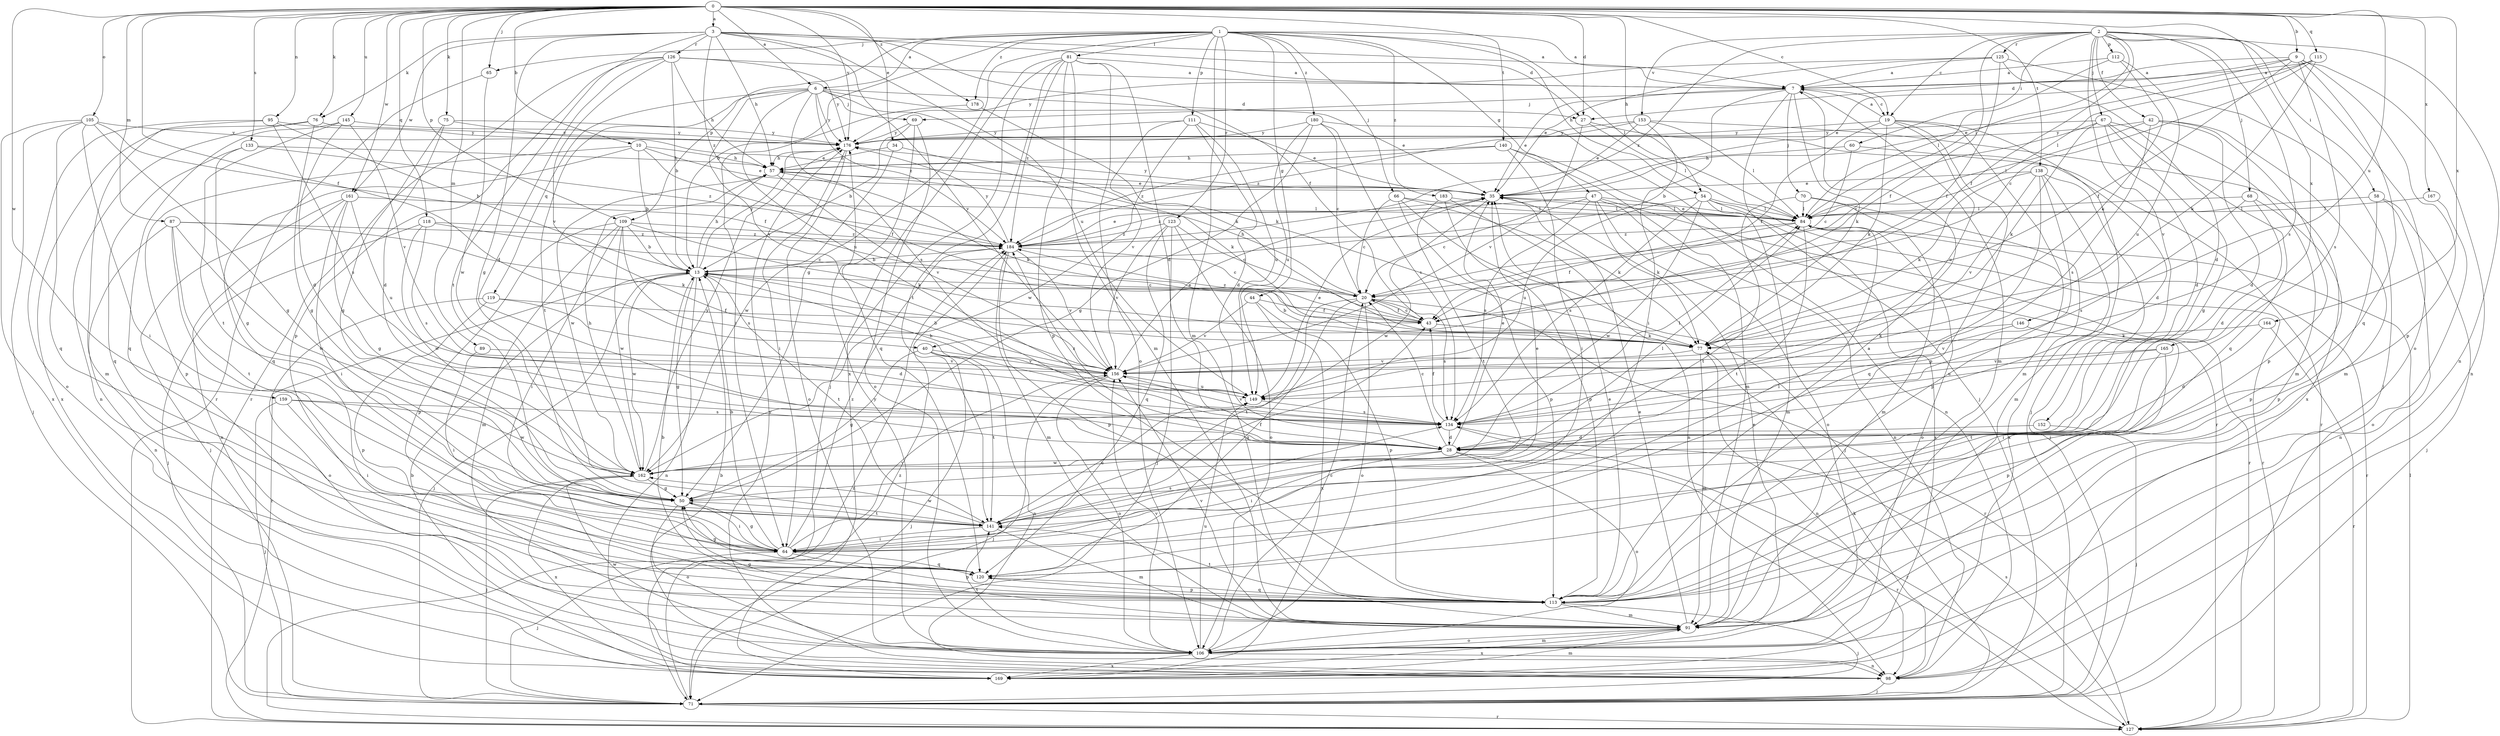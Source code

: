 strict digraph  {
0;
1;
2;
3;
6;
7;
9;
10;
13;
19;
20;
27;
28;
34;
35;
40;
42;
43;
44;
47;
50;
54;
57;
58;
60;
64;
65;
66;
67;
68;
69;
70;
71;
75;
76;
77;
81;
84;
87;
89;
91;
95;
98;
105;
106;
109;
111;
112;
113;
115;
118;
119;
120;
123;
125;
126;
127;
133;
134;
138;
140;
141;
145;
146;
149;
152;
153;
156;
159;
161;
162;
164;
165;
167;
169;
176;
178;
180;
183;
184;
0 -> 3  [label=a];
0 -> 6  [label=a];
0 -> 9  [label=b];
0 -> 10  [label=b];
0 -> 19  [label=c];
0 -> 27  [label=d];
0 -> 34  [label=e];
0 -> 40  [label=f];
0 -> 54  [label=h];
0 -> 65  [label=j];
0 -> 75  [label=k];
0 -> 76  [label=k];
0 -> 87  [label=m];
0 -> 89  [label=m];
0 -> 95  [label=n];
0 -> 105  [label=o];
0 -> 109  [label=p];
0 -> 115  [label=q];
0 -> 118  [label=q];
0 -> 133  [label=s];
0 -> 138  [label=t];
0 -> 140  [label=t];
0 -> 145  [label=u];
0 -> 146  [label=u];
0 -> 159  [label=w];
0 -> 161  [label=w];
0 -> 164  [label=x];
0 -> 165  [label=x];
0 -> 167  [label=x];
0 -> 176  [label=y];
0 -> 178  [label=z];
1 -> 6  [label=a];
1 -> 7  [label=a];
1 -> 13  [label=b];
1 -> 44  [label=g];
1 -> 47  [label=g];
1 -> 50  [label=g];
1 -> 54  [label=h];
1 -> 65  [label=j];
1 -> 66  [label=j];
1 -> 81  [label=l];
1 -> 84  [label=l];
1 -> 91  [label=m];
1 -> 109  [label=p];
1 -> 111  [label=p];
1 -> 123  [label=r];
1 -> 178  [label=z];
1 -> 180  [label=z];
1 -> 183  [label=z];
2 -> 19  [label=c];
2 -> 40  [label=f];
2 -> 42  [label=f];
2 -> 43  [label=f];
2 -> 58  [label=i];
2 -> 60  [label=i];
2 -> 67  [label=j];
2 -> 68  [label=j];
2 -> 84  [label=l];
2 -> 98  [label=n];
2 -> 106  [label=o];
2 -> 112  [label=p];
2 -> 125  [label=r];
2 -> 134  [label=s];
2 -> 152  [label=v];
2 -> 153  [label=v];
2 -> 184  [label=z];
3 -> 7  [label=a];
3 -> 27  [label=d];
3 -> 43  [label=f];
3 -> 50  [label=g];
3 -> 57  [label=h];
3 -> 76  [label=k];
3 -> 126  [label=r];
3 -> 141  [label=t];
3 -> 149  [label=u];
3 -> 156  [label=v];
3 -> 161  [label=w];
3 -> 184  [label=z];
6 -> 27  [label=d];
6 -> 35  [label=e];
6 -> 69  [label=j];
6 -> 77  [label=k];
6 -> 119  [label=q];
6 -> 134  [label=s];
6 -> 141  [label=t];
6 -> 149  [label=u];
6 -> 156  [label=v];
6 -> 176  [label=y];
6 -> 184  [label=z];
7 -> 19  [label=c];
7 -> 35  [label=e];
7 -> 64  [label=i];
7 -> 69  [label=j];
7 -> 70  [label=j];
7 -> 71  [label=j];
7 -> 77  [label=k];
7 -> 91  [label=m];
9 -> 7  [label=a];
9 -> 27  [label=d];
9 -> 35  [label=e];
9 -> 43  [label=f];
9 -> 98  [label=n];
9 -> 113  [label=p];
9 -> 120  [label=q];
9 -> 134  [label=s];
10 -> 13  [label=b];
10 -> 35  [label=e];
10 -> 43  [label=f];
10 -> 57  [label=h];
10 -> 113  [label=p];
10 -> 120  [label=q];
13 -> 20  [label=c];
13 -> 50  [label=g];
13 -> 57  [label=h];
13 -> 71  [label=j];
13 -> 98  [label=n];
13 -> 127  [label=r];
13 -> 141  [label=t];
13 -> 162  [label=w];
13 -> 176  [label=y];
19 -> 7  [label=a];
19 -> 43  [label=f];
19 -> 71  [label=j];
19 -> 77  [label=k];
19 -> 91  [label=m];
19 -> 113  [label=p];
19 -> 149  [label=u];
19 -> 176  [label=y];
20 -> 43  [label=f];
20 -> 57  [label=h];
20 -> 106  [label=o];
20 -> 120  [label=q];
20 -> 127  [label=r];
20 -> 134  [label=s];
20 -> 141  [label=t];
27 -> 84  [label=l];
27 -> 127  [label=r];
27 -> 156  [label=v];
28 -> 20  [label=c];
28 -> 35  [label=e];
28 -> 64  [label=i];
28 -> 106  [label=o];
28 -> 127  [label=r];
28 -> 162  [label=w];
28 -> 184  [label=z];
34 -> 57  [label=h];
34 -> 77  [label=k];
34 -> 162  [label=w];
35 -> 84  [label=l];
35 -> 162  [label=w];
35 -> 176  [label=y];
40 -> 50  [label=g];
40 -> 71  [label=j];
40 -> 98  [label=n];
40 -> 141  [label=t];
40 -> 156  [label=v];
42 -> 28  [label=d];
42 -> 84  [label=l];
42 -> 91  [label=m];
42 -> 113  [label=p];
42 -> 134  [label=s];
42 -> 176  [label=y];
43 -> 20  [label=c];
43 -> 77  [label=k];
43 -> 184  [label=z];
44 -> 43  [label=f];
44 -> 113  [label=p];
44 -> 156  [label=v];
44 -> 169  [label=x];
47 -> 20  [label=c];
47 -> 77  [label=k];
47 -> 84  [label=l];
47 -> 98  [label=n];
47 -> 106  [label=o];
47 -> 127  [label=r];
47 -> 134  [label=s];
47 -> 184  [label=z];
50 -> 35  [label=e];
50 -> 64  [label=i];
50 -> 106  [label=o];
50 -> 141  [label=t];
54 -> 84  [label=l];
54 -> 91  [label=m];
54 -> 127  [label=r];
54 -> 134  [label=s];
54 -> 149  [label=u];
54 -> 162  [label=w];
54 -> 169  [label=x];
57 -> 35  [label=e];
57 -> 77  [label=k];
57 -> 156  [label=v];
57 -> 162  [label=w];
58 -> 71  [label=j];
58 -> 84  [label=l];
58 -> 98  [label=n];
58 -> 113  [label=p];
60 -> 20  [label=c];
60 -> 28  [label=d];
60 -> 57  [label=h];
64 -> 13  [label=b];
64 -> 50  [label=g];
64 -> 71  [label=j];
64 -> 84  [label=l];
64 -> 113  [label=p];
64 -> 120  [label=q];
64 -> 134  [label=s];
64 -> 156  [label=v];
64 -> 184  [label=z];
65 -> 127  [label=r];
65 -> 162  [label=w];
66 -> 20  [label=c];
66 -> 71  [label=j];
66 -> 77  [label=k];
66 -> 84  [label=l];
66 -> 113  [label=p];
67 -> 20  [label=c];
67 -> 28  [label=d];
67 -> 50  [label=g];
67 -> 77  [label=k];
67 -> 91  [label=m];
67 -> 120  [label=q];
67 -> 176  [label=y];
68 -> 28  [label=d];
68 -> 84  [label=l];
68 -> 113  [label=p];
68 -> 134  [label=s];
69 -> 13  [label=b];
69 -> 106  [label=o];
69 -> 120  [label=q];
69 -> 176  [label=y];
70 -> 84  [label=l];
70 -> 91  [label=m];
70 -> 141  [label=t];
70 -> 169  [label=x];
71 -> 127  [label=r];
71 -> 184  [label=z];
75 -> 28  [label=d];
75 -> 35  [label=e];
75 -> 50  [label=g];
75 -> 176  [label=y];
76 -> 50  [label=g];
76 -> 98  [label=n];
76 -> 169  [label=x];
76 -> 176  [label=y];
77 -> 13  [label=b];
77 -> 91  [label=m];
77 -> 98  [label=n];
77 -> 156  [label=v];
81 -> 7  [label=a];
81 -> 28  [label=d];
81 -> 71  [label=j];
81 -> 91  [label=m];
81 -> 106  [label=o];
81 -> 113  [label=p];
81 -> 141  [label=t];
81 -> 169  [label=x];
81 -> 184  [label=z];
84 -> 35  [label=e];
84 -> 43  [label=f];
84 -> 106  [label=o];
84 -> 127  [label=r];
84 -> 141  [label=t];
84 -> 184  [label=z];
87 -> 64  [label=i];
87 -> 77  [label=k];
87 -> 98  [label=n];
87 -> 141  [label=t];
87 -> 162  [label=w];
87 -> 184  [label=z];
89 -> 64  [label=i];
89 -> 156  [label=v];
91 -> 35  [label=e];
91 -> 50  [label=g];
91 -> 106  [label=o];
91 -> 156  [label=v];
91 -> 169  [label=x];
95 -> 13  [label=b];
95 -> 91  [label=m];
95 -> 106  [label=o];
95 -> 134  [label=s];
95 -> 176  [label=y];
98 -> 13  [label=b];
98 -> 71  [label=j];
98 -> 77  [label=k];
98 -> 176  [label=y];
105 -> 43  [label=f];
105 -> 50  [label=g];
105 -> 64  [label=i];
105 -> 71  [label=j];
105 -> 120  [label=q];
105 -> 169  [label=x];
105 -> 176  [label=y];
106 -> 20  [label=c];
106 -> 35  [label=e];
106 -> 91  [label=m];
106 -> 98  [label=n];
106 -> 141  [label=t];
106 -> 149  [label=u];
106 -> 156  [label=v];
106 -> 162  [label=w];
106 -> 169  [label=x];
106 -> 176  [label=y];
109 -> 13  [label=b];
109 -> 64  [label=i];
109 -> 77  [label=k];
109 -> 91  [label=m];
109 -> 113  [label=p];
109 -> 134  [label=s];
109 -> 162  [label=w];
109 -> 184  [label=z];
111 -> 28  [label=d];
111 -> 35  [label=e];
111 -> 149  [label=u];
111 -> 156  [label=v];
111 -> 162  [label=w];
111 -> 176  [label=y];
112 -> 7  [label=a];
112 -> 77  [label=k];
112 -> 84  [label=l];
112 -> 149  [label=u];
113 -> 7  [label=a];
113 -> 13  [label=b];
113 -> 35  [label=e];
113 -> 71  [label=j];
113 -> 91  [label=m];
113 -> 120  [label=q];
113 -> 141  [label=t];
115 -> 7  [label=a];
115 -> 20  [label=c];
115 -> 35  [label=e];
115 -> 77  [label=k];
115 -> 84  [label=l];
118 -> 20  [label=c];
118 -> 71  [label=j];
118 -> 134  [label=s];
118 -> 162  [label=w];
118 -> 184  [label=z];
119 -> 28  [label=d];
119 -> 43  [label=f];
119 -> 106  [label=o];
119 -> 113  [label=p];
120 -> 50  [label=g];
120 -> 113  [label=p];
123 -> 20  [label=c];
123 -> 71  [label=j];
123 -> 106  [label=o];
123 -> 120  [label=q];
123 -> 156  [label=v];
123 -> 184  [label=z];
125 -> 7  [label=a];
125 -> 28  [label=d];
125 -> 35  [label=e];
125 -> 43  [label=f];
125 -> 71  [label=j];
125 -> 176  [label=y];
126 -> 7  [label=a];
126 -> 13  [label=b];
126 -> 28  [label=d];
126 -> 57  [label=h];
126 -> 113  [label=p];
126 -> 127  [label=r];
126 -> 156  [label=v];
126 -> 176  [label=y];
127 -> 84  [label=l];
127 -> 134  [label=s];
127 -> 184  [label=z];
133 -> 50  [label=g];
133 -> 57  [label=h];
133 -> 120  [label=q];
133 -> 184  [label=z];
134 -> 28  [label=d];
134 -> 43  [label=f];
134 -> 84  [label=l];
134 -> 127  [label=r];
134 -> 156  [label=v];
138 -> 35  [label=e];
138 -> 71  [label=j];
138 -> 77  [label=k];
138 -> 91  [label=m];
138 -> 113  [label=p];
138 -> 120  [label=q];
138 -> 156  [label=v];
140 -> 57  [label=h];
140 -> 64  [label=i];
140 -> 91  [label=m];
140 -> 98  [label=n];
140 -> 184  [label=z];
141 -> 43  [label=f];
141 -> 64  [label=i];
141 -> 91  [label=m];
141 -> 149  [label=u];
141 -> 162  [label=w];
145 -> 28  [label=d];
145 -> 120  [label=q];
145 -> 141  [label=t];
145 -> 156  [label=v];
145 -> 176  [label=y];
146 -> 64  [label=i];
146 -> 77  [label=k];
146 -> 156  [label=v];
149 -> 13  [label=b];
149 -> 35  [label=e];
149 -> 134  [label=s];
152 -> 28  [label=d];
152 -> 71  [label=j];
153 -> 13  [label=b];
153 -> 35  [label=e];
153 -> 84  [label=l];
153 -> 169  [label=x];
153 -> 176  [label=y];
153 -> 184  [label=z];
156 -> 13  [label=b];
156 -> 35  [label=e];
156 -> 71  [label=j];
156 -> 106  [label=o];
156 -> 149  [label=u];
159 -> 64  [label=i];
159 -> 71  [label=j];
159 -> 134  [label=s];
159 -> 162  [label=w];
161 -> 50  [label=g];
161 -> 64  [label=i];
161 -> 71  [label=j];
161 -> 84  [label=l];
161 -> 98  [label=n];
161 -> 149  [label=u];
162 -> 50  [label=g];
162 -> 57  [label=h];
162 -> 71  [label=j];
162 -> 84  [label=l];
162 -> 169  [label=x];
162 -> 176  [label=y];
164 -> 28  [label=d];
164 -> 77  [label=k];
164 -> 127  [label=r];
165 -> 113  [label=p];
165 -> 141  [label=t];
165 -> 149  [label=u];
165 -> 156  [label=v];
167 -> 84  [label=l];
167 -> 106  [label=o];
169 -> 13  [label=b];
169 -> 91  [label=m];
176 -> 57  [label=h];
176 -> 64  [label=i];
176 -> 106  [label=o];
178 -> 64  [label=i];
178 -> 77  [label=k];
180 -> 20  [label=c];
180 -> 50  [label=g];
180 -> 127  [label=r];
180 -> 134  [label=s];
180 -> 149  [label=u];
180 -> 176  [label=y];
183 -> 84  [label=l];
183 -> 98  [label=n];
183 -> 113  [label=p];
183 -> 141  [label=t];
184 -> 13  [label=b];
184 -> 20  [label=c];
184 -> 35  [label=e];
184 -> 91  [label=m];
184 -> 113  [label=p];
184 -> 156  [label=v];
184 -> 176  [label=y];
}

